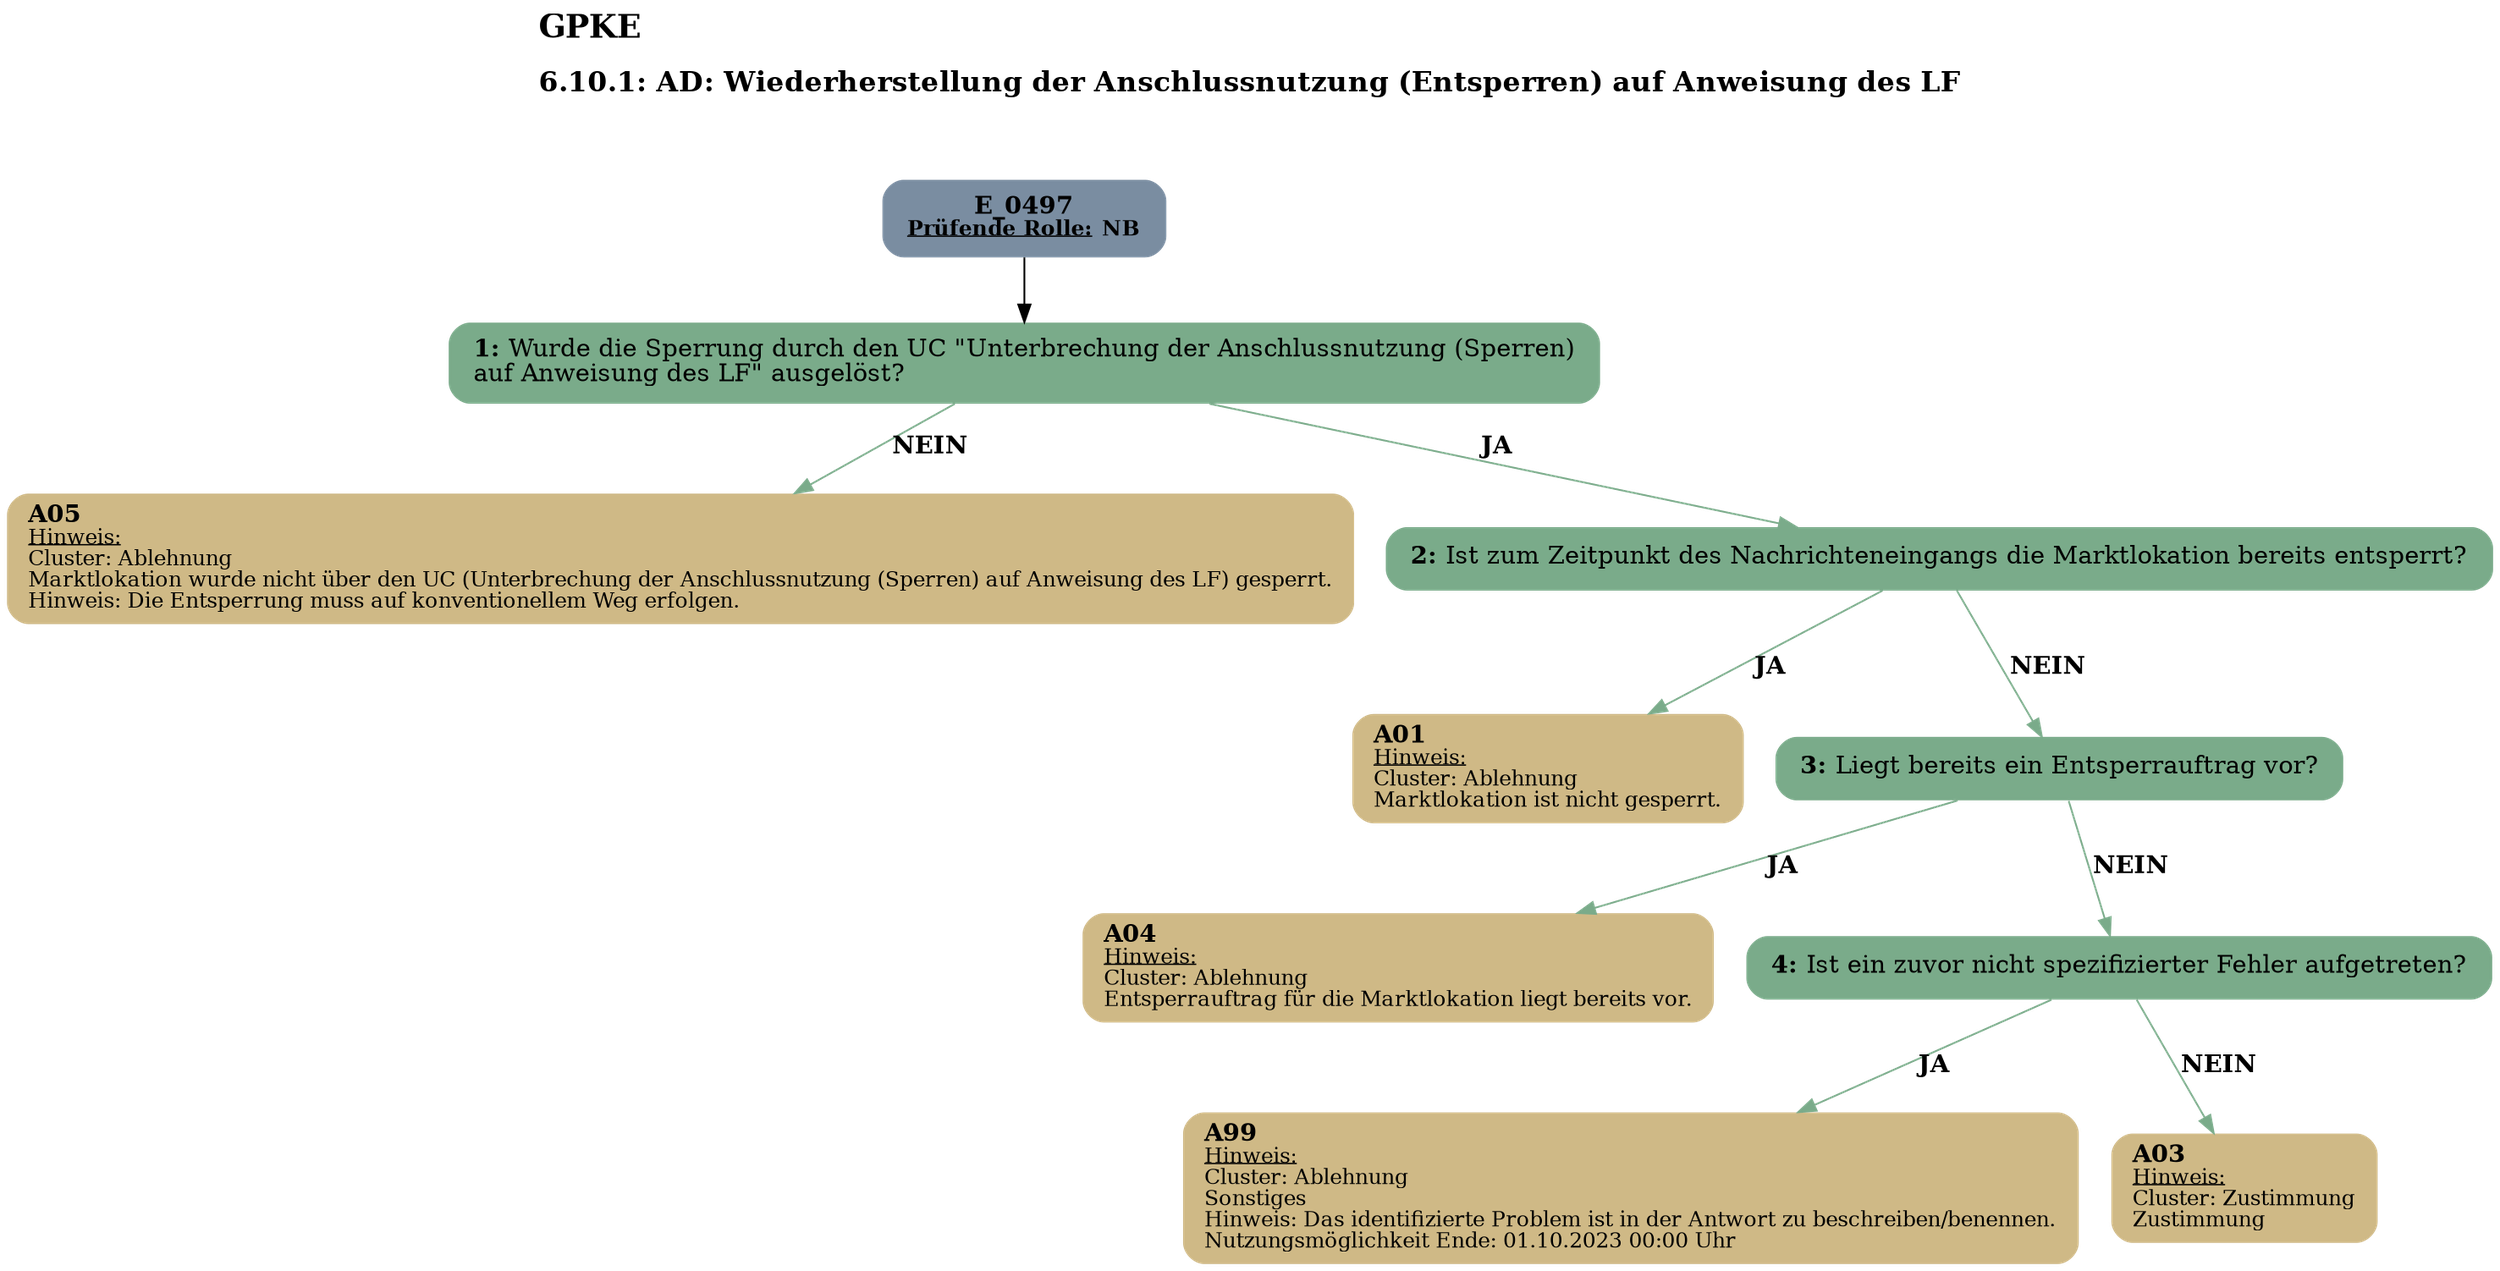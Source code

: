 digraph D {
    labelloc="t";
    label=<<B><FONT POINT-SIZE="18">GPKE</FONT></B><BR align="left"/><BR/><B><FONT POINT-SIZE="16">6.10.1: AD: Wiederherstellung der Anschlussnutzung (Entsperren) auf Anweisung des LF</FONT></B><BR align="left"/><BR/><BR/><BR/>>;
    ratio="compress";
    concentrate=true;
    pack=true;
    rankdir=TB;
    packmode="array";
    size="20,20";
    "Start" [margin="0.2,0.12", shape=box, style="filled,rounded", penwidth=0.0, fillcolor="#7a8da1", label=<<B>E_0497</B><BR align="center"/><FONT point-size="12"><B><U>Prüfende Rolle:</U> NB</B></FONT><BR align="center"/>>];
    "1" [margin="0.2,0.12", shape=box, style="filled,rounded", penwidth=0.0, fillcolor="#7aab8a", label=<<B>1: </B>Wurde die Sperrung durch den UC "Unterbrechung der Anschlussnutzung (Sperren)<BR align="left"/>auf Anweisung des LF" ausgelöst?<BR align="left"/>>];
    "A05" [margin="0.17,0.08", shape=box, style="filled,rounded", penwidth=0.0, fillcolor="#cfb986", label=<<B>A05</B><BR align="left"/><FONT point-size="12"><U>Hinweis:</U><BR align="left"/>Cluster: Ablehnung<BR align="left"/>Marktlokation wurde nicht über den UC (Unterbrechung der Anschlussnutzung (Sperren) auf Anweisung des LF) gesperrt.<BR align="left"/>Hinweis: Die Entsperrung muss auf konventionellem Weg erfolgen.<BR align="left"/></FONT>>];
    "2" [margin="0.2,0.12", shape=box, style="filled,rounded", penwidth=0.0, fillcolor="#7aab8a", label=<<B>2: </B>Ist zum Zeitpunkt des Nachrichteneingangs die Marktlokation bereits entsperrt?<BR align="left"/>>];
    "A01" [margin="0.17,0.08", shape=box, style="filled,rounded", penwidth=0.0, fillcolor="#cfb986", label=<<B>A01</B><BR align="left"/><FONT point-size="12"><U>Hinweis:</U><BR align="left"/>Cluster: Ablehnung<BR align="left"/>Marktlokation ist nicht gesperrt.<BR align="left"/></FONT>>];
    "3" [margin="0.2,0.12", shape=box, style="filled,rounded", penwidth=0.0, fillcolor="#7aab8a", label=<<B>3: </B>Liegt bereits ein Entsperrauftrag vor?<BR align="left"/>>];
    "A04" [margin="0.17,0.08", shape=box, style="filled,rounded", penwidth=0.0, fillcolor="#cfb986", label=<<B>A04</B><BR align="left"/><FONT point-size="12"><U>Hinweis:</U><BR align="left"/>Cluster: Ablehnung<BR align="left"/>Entsperrauftrag für die Marktlokation liegt bereits vor.<BR align="left"/></FONT>>];
    "4" [margin="0.2,0.12", shape=box, style="filled,rounded", penwidth=0.0, fillcolor="#7aab8a", label=<<B>4: </B>Ist ein zuvor nicht spezifizierter Fehler aufgetreten?<BR align="left"/>>];
    "A99" [margin="0.17,0.08", shape=box, style="filled,rounded", penwidth=0.0, fillcolor="#cfb986", label=<<B>A99</B><BR align="left"/><FONT point-size="12"><U>Hinweis:</U><BR align="left"/>Cluster: Ablehnung<BR align="left"/>Sonstiges<BR align="left"/>Hinweis: Das identifizierte Problem ist in der Antwort zu beschreiben/benennen.<BR align="left"/>Nutzungsmöglichkeit Ende: 01.10.2023 00:00 Uhr<BR align="left"/></FONT>>];
    "A03" [margin="0.17,0.08", shape=box, style="filled,rounded", penwidth=0.0, fillcolor="#cfb986", label=<<B>A03</B><BR align="left"/><FONT point-size="12"><U>Hinweis:</U><BR align="left"/>Cluster: Zustimmung<BR align="left"/>Zustimmung<BR align="left"/></FONT>>];

    "Start" -> "1";
    "1" -> "A05" [label=<<B>NEIN</B>>, color="#7aab8a"];
    "1" -> "2" [label=<<B>JA</B>>, color="#7aab8a"];
    "2" -> "A01" [label=<<B>JA</B>>, color="#7aab8a"];
    "2" -> "3" [label=<<B>NEIN</B>>, color="#7aab8a"];
    "3" -> "A04" [label=<<B>JA</B>>, color="#7aab8a"];
    "3" -> "4" [label=<<B>NEIN</B>>, color="#7aab8a"];
    "4" -> "A99" [label=<<B>JA</B>>, color="#7aab8a"];
    "4" -> "A03" [label=<<B>NEIN</B>>, color="#7aab8a"];

    bgcolor="transparent";
}